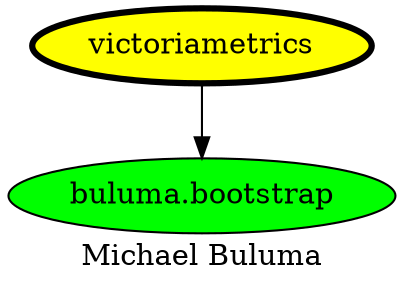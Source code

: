 digraph PhiloDilemma {
  label = "Michael Buluma" ;
  overlap=false
  {
    "victoriametrics" [fillcolor=yellow style=filled penwidth=3]
    "buluma.bootstrap" [fillcolor=green style=filled]
  }
  "victoriametrics" -> "buluma.bootstrap"
}
